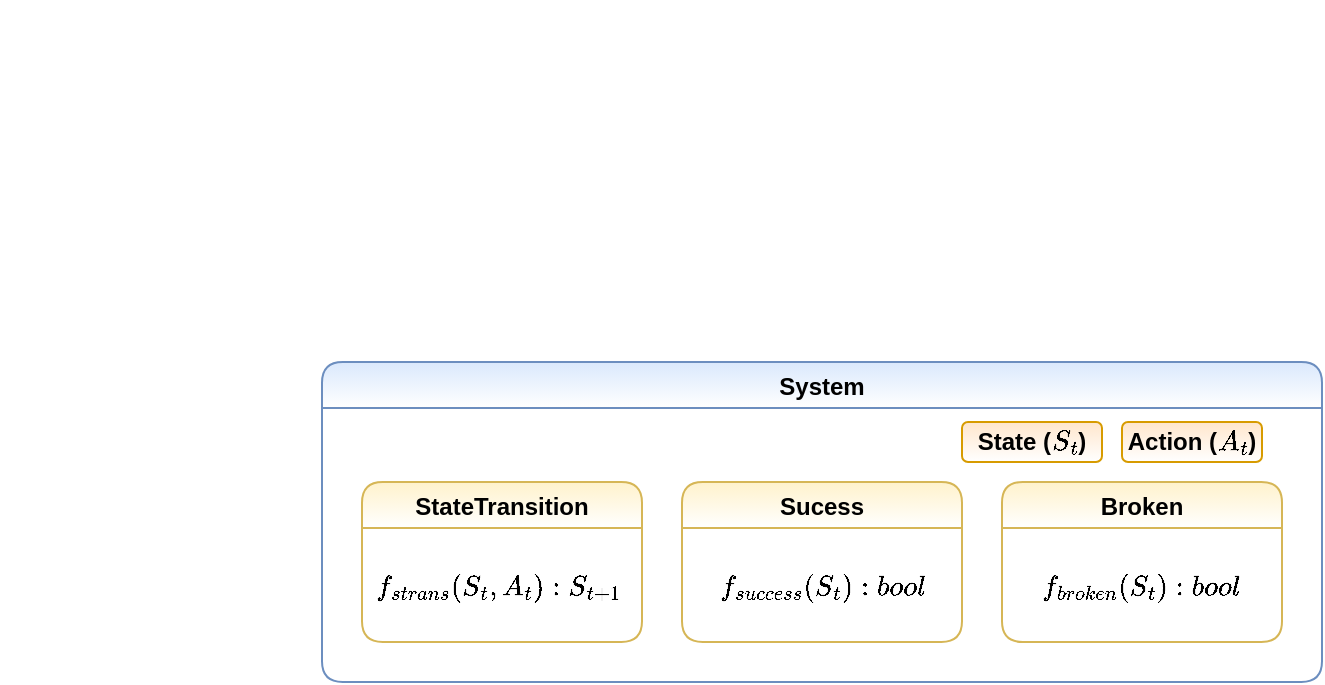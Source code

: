 <mxfile version="20.2.3" type="device"><diagram id="NrPuXFnbctdlaUMU063_" name="Page-1"><mxGraphModel dx="1038" dy="641" grid="1" gridSize="10" guides="1" tooltips="1" connect="1" arrows="1" fold="1" page="1" pageScale="1" pageWidth="3300" pageHeight="4681" math="1" shadow="0"><root><mxCell id="0"/><mxCell id="1" parent="0"/><mxCell id="20T48VY9dmz4e4oI1tVE-1" value="System" style="swimlane;fillColor=#dae8fc;strokeColor=#6c8ebf;gradientColor=#FFFFFF;swimlaneFillColor=default;rounded=1;" parent="1" vertex="1"><mxGeometry x="160" y="180" width="500" height="160" as="geometry"><mxRectangle x="160" y="180" width="80" height="30" as="alternateBounds"/></mxGeometry></mxCell><mxCell id="20T48VY9dmz4e4oI1tVE-2" value="StateTransition" style="swimlane;fillColor=#fff2cc;strokeColor=#d6b656;swimlaneFillColor=default;gradientColor=#FFFFFF;rounded=1;" parent="20T48VY9dmz4e4oI1tVE-1" vertex="1"><mxGeometry x="20" y="60" width="140" height="80" as="geometry"/></mxCell><mxCell id="20T48VY9dmz4e4oI1tVE-11" value="`f_{strans}(S_t, A_t) : S_{t+1}`&amp;nbsp;" style="text;html=1;strokeColor=none;fillColor=none;align=center;verticalAlign=middle;whiteSpace=wrap;rounded=0;" parent="20T48VY9dmz4e4oI1tVE-2" vertex="1"><mxGeometry y="25" width="140" height="55" as="geometry"/></mxCell><mxCell id="20T48VY9dmz4e4oI1tVE-3" value="Sucess" style="swimlane;fillColor=#fff2cc;strokeColor=#d6b656;gradientColor=#FFFFFF;swimlaneFillColor=default;rounded=1;" parent="20T48VY9dmz4e4oI1tVE-1" vertex="1"><mxGeometry x="180" y="60" width="140" height="80" as="geometry"/></mxCell><mxCell id="20T48VY9dmz4e4oI1tVE-12" value="`f_{\s\u\c\c\e\ss}(S_t) : b\o\ol`" style="text;html=1;strokeColor=none;fillColor=none;align=center;verticalAlign=middle;whiteSpace=wrap;rounded=0;" parent="20T48VY9dmz4e4oI1tVE-3" vertex="1"><mxGeometry y="25" width="140" height="55" as="geometry"/></mxCell><mxCell id="20T48VY9dmz4e4oI1tVE-4" value="Broken" style="swimlane;fillColor=#fff2cc;strokeColor=#d6b656;swimlaneFillColor=default;gradientColor=#FFFFFF;rounded=1;" parent="20T48VY9dmz4e4oI1tVE-1" vertex="1"><mxGeometry x="340" y="60" width="140" height="80" as="geometry"/></mxCell><mxCell id="20T48VY9dmz4e4oI1tVE-13" value="`f_{broken}(S_t) :b\o\ol&lt;br&gt;`" style="text;html=1;strokeColor=none;fillColor=none;align=center;verticalAlign=middle;whiteSpace=wrap;rounded=0;" parent="20T48VY9dmz4e4oI1tVE-4" vertex="1"><mxGeometry y="25" width="140" height="55" as="geometry"/></mxCell><mxCell id="20T48VY9dmz4e4oI1tVE-6" value="&lt;b&gt;Action (`A_t`)&lt;/b&gt;" style="rounded=1;whiteSpace=wrap;html=1;fillColor=#ffe6cc;strokeColor=#d79b00;gradientColor=#FFFFFF;" parent="20T48VY9dmz4e4oI1tVE-1" vertex="1"><mxGeometry x="400" y="30" width="70" height="20" as="geometry"/></mxCell><mxCell id="9hea_XkzgNAtb5cEu52S-1" value="&lt;b&gt;State (`S_t`)&lt;/b&gt;" style="rounded=1;whiteSpace=wrap;html=1;fillColor=#ffe6cc;strokeColor=#d79b00;gradientColor=#FFFFFF;" vertex="1" parent="20T48VY9dmz4e4oI1tVE-1"><mxGeometry x="320" y="30" width="70" height="20" as="geometry"/></mxCell><mxCell id="20T48VY9dmz4e4oI1tVE-9" value="" style="ellipse;whiteSpace=wrap;html=1;aspect=fixed;rounded=1;fillColor=#000000;gradientColor=none;" parent="1" vertex="1"><mxGeometry height="10" as="geometry"/></mxCell></root></mxGraphModel></diagram></mxfile>